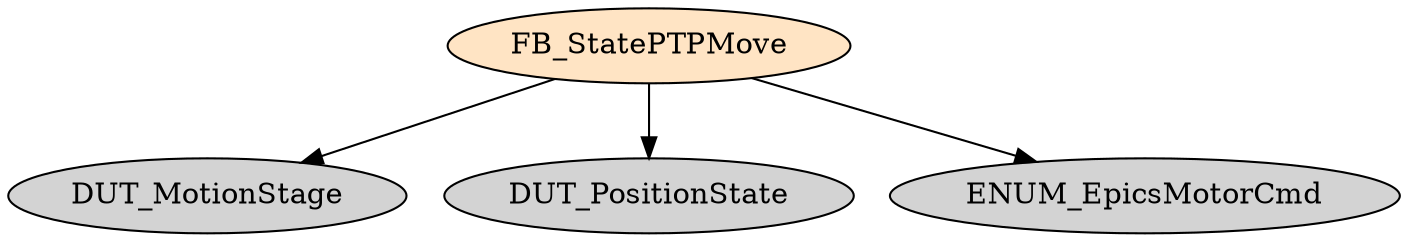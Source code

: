 digraph FB_StatePTPMove {
     node [style=filled]
    FB_StatePTPMove [fillcolor = bisque];
    FB_StatePTPMove -> DUT_MotionStage;
    FB_StatePTPMove -> DUT_PositionState;
    FB_StatePTPMove -> ENUM_EpicsMotorCmd;
}
